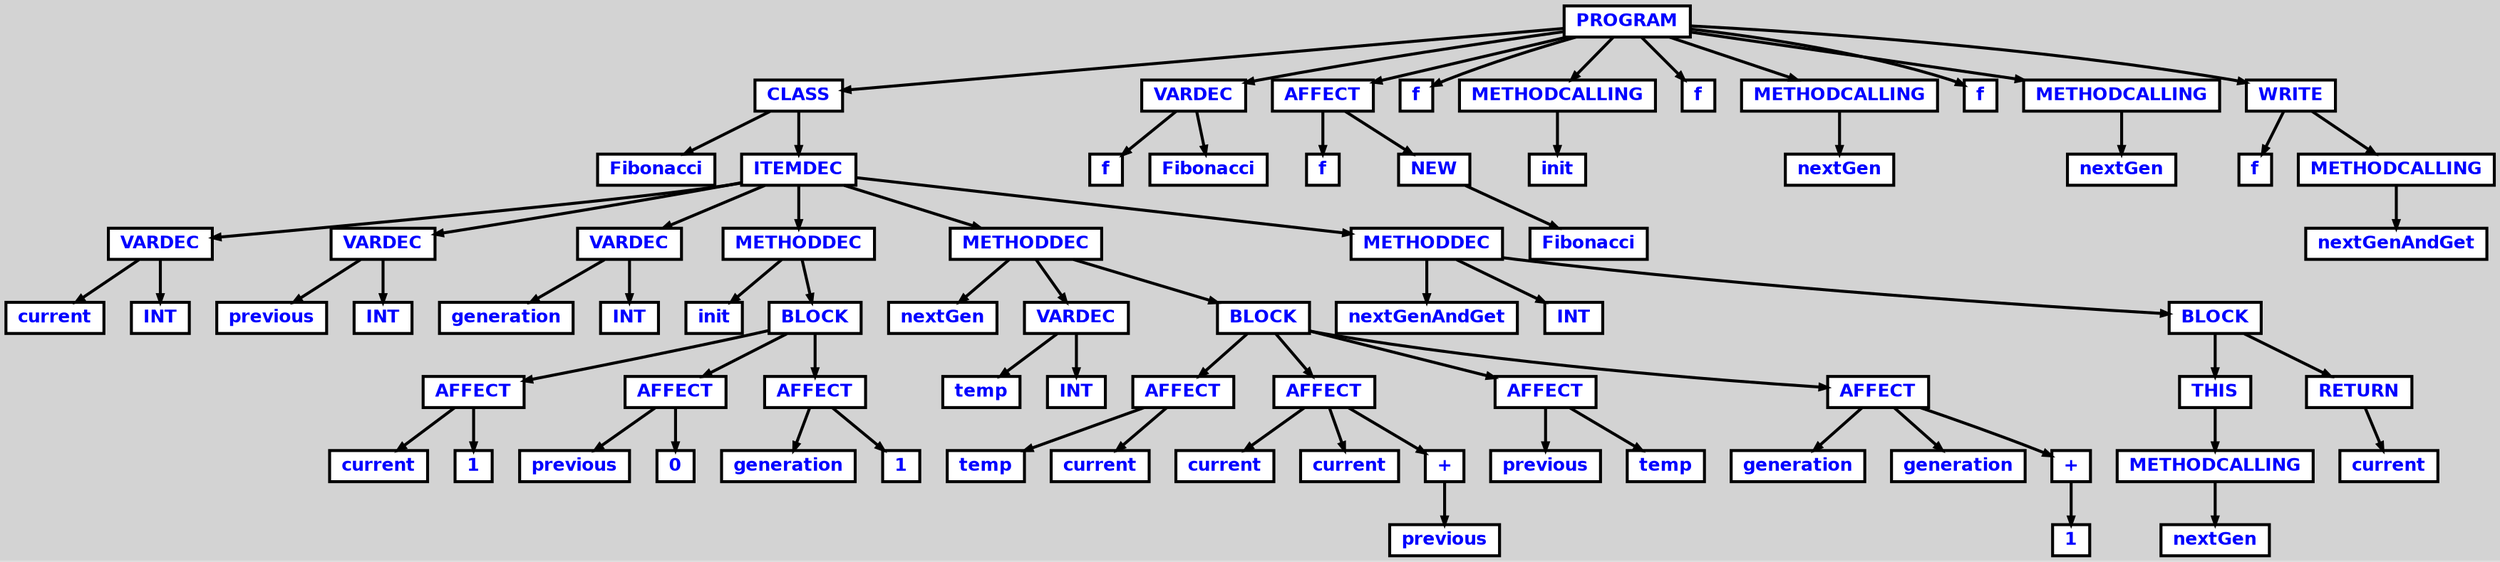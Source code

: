 digraph {

	ordering=out;
	ranksep=.4;
	bgcolor="lightgrey"; node [shape=box, fixedsize=false, fontsize=12, fontname="Helvetica-bold", fontcolor="blue"
		width=.25, height=.25, color="black", fillcolor="white", style="filled, solid, bold"];
	edge [arrowsize=.5, color="black", style="bold"]

  n0 [label="PROGRAM"];
  n1 [label="CLASS"];
  n1 [label="CLASS"];
  n2 [label="Fibonacci"];
  n3 [label="ITEMDEC"];
  n3 [label="ITEMDEC"];
  n4 [label="VARDEC"];
  n4 [label="VARDEC"];
  n5 [label="current"];
  n6 [label="INT"];
  n7 [label="VARDEC"];
  n7 [label="VARDEC"];
  n8 [label="previous"];
  n9 [label="INT"];
  n10 [label="VARDEC"];
  n10 [label="VARDEC"];
  n11 [label="generation"];
  n12 [label="INT"];
  n13 [label="METHODDEC"];
  n13 [label="METHODDEC"];
  n14 [label="init"];
  n15 [label="BLOCK"];
  n15 [label="BLOCK"];
  n16 [label="AFFECT"];
  n16 [label="AFFECT"];
  n17 [label="current"];
  n18 [label="1"];
  n19 [label="AFFECT"];
  n19 [label="AFFECT"];
  n20 [label="previous"];
  n21 [label="0"];
  n22 [label="AFFECT"];
  n22 [label="AFFECT"];
  n23 [label="generation"];
  n24 [label="1"];
  n25 [label="METHODDEC"];
  n25 [label="METHODDEC"];
  n26 [label="nextGen"];
  n27 [label="VARDEC"];
  n27 [label="VARDEC"];
  n28 [label="temp"];
  n29 [label="INT"];
  n30 [label="BLOCK"];
  n30 [label="BLOCK"];
  n31 [label="AFFECT"];
  n31 [label="AFFECT"];
  n32 [label="temp"];
  n33 [label="current"];
  n34 [label="AFFECT"];
  n34 [label="AFFECT"];
  n35 [label="current"];
  n36 [label="current"];
  n37 [label="+"];
  n37 [label="+"];
  n38 [label="previous"];
  n39 [label="AFFECT"];
  n39 [label="AFFECT"];
  n40 [label="previous"];
  n41 [label="temp"];
  n42 [label="AFFECT"];
  n42 [label="AFFECT"];
  n43 [label="generation"];
  n44 [label="generation"];
  n45 [label="+"];
  n45 [label="+"];
  n46 [label="1"];
  n47 [label="METHODDEC"];
  n47 [label="METHODDEC"];
  n48 [label="nextGenAndGet"];
  n49 [label="INT"];
  n50 [label="BLOCK"];
  n50 [label="BLOCK"];
  n51 [label="THIS"];
  n51 [label="THIS"];
  n52 [label="METHODCALLING"];
  n52 [label="METHODCALLING"];
  n53 [label="nextGen"];
  n54 [label="RETURN"];
  n54 [label="RETURN"];
  n55 [label="current"];
  n56 [label="VARDEC"];
  n56 [label="VARDEC"];
  n57 [label="f"];
  n58 [label="Fibonacci"];
  n59 [label="AFFECT"];
  n59 [label="AFFECT"];
  n60 [label="f"];
  n61 [label="NEW"];
  n61 [label="NEW"];
  n62 [label="Fibonacci"];
  n63 [label="f"];
  n64 [label="METHODCALLING"];
  n64 [label="METHODCALLING"];
  n65 [label="init"];
  n66 [label="f"];
  n67 [label="METHODCALLING"];
  n67 [label="METHODCALLING"];
  n68 [label="nextGen"];
  n69 [label="f"];
  n70 [label="METHODCALLING"];
  n70 [label="METHODCALLING"];
  n71 [label="nextGen"];
  n72 [label="WRITE"];
  n72 [label="WRITE"];
  n73 [label="f"];
  n74 [label="METHODCALLING"];
  n74 [label="METHODCALLING"];
  n75 [label="nextGenAndGet"];

  n0 -> n1 // "PROGRAM" -> "CLASS"
  n1 -> n2 // "CLASS" -> "Fibonacci"
  n1 -> n3 // "CLASS" -> "ITEMDEC"
  n3 -> n4 // "ITEMDEC" -> "VARDEC"
  n4 -> n5 // "VARDEC" -> "current"
  n4 -> n6 // "VARDEC" -> "INT"
  n3 -> n7 // "ITEMDEC" -> "VARDEC"
  n7 -> n8 // "VARDEC" -> "previous"
  n7 -> n9 // "VARDEC" -> "INT"
  n3 -> n10 // "ITEMDEC" -> "VARDEC"
  n10 -> n11 // "VARDEC" -> "generation"
  n10 -> n12 // "VARDEC" -> "INT"
  n3 -> n13 // "ITEMDEC" -> "METHODDEC"
  n13 -> n14 // "METHODDEC" -> "init"
  n13 -> n15 // "METHODDEC" -> "BLOCK"
  n15 -> n16 // "BLOCK" -> "AFFECT"
  n16 -> n17 // "AFFECT" -> "current"
  n16 -> n18 // "AFFECT" -> "1"
  n15 -> n19 // "BLOCK" -> "AFFECT"
  n19 -> n20 // "AFFECT" -> "previous"
  n19 -> n21 // "AFFECT" -> "0"
  n15 -> n22 // "BLOCK" -> "AFFECT"
  n22 -> n23 // "AFFECT" -> "generation"
  n22 -> n24 // "AFFECT" -> "1"
  n3 -> n25 // "ITEMDEC" -> "METHODDEC"
  n25 -> n26 // "METHODDEC" -> "nextGen"
  n25 -> n27 // "METHODDEC" -> "VARDEC"
  n27 -> n28 // "VARDEC" -> "temp"
  n27 -> n29 // "VARDEC" -> "INT"
  n25 -> n30 // "METHODDEC" -> "BLOCK"
  n30 -> n31 // "BLOCK" -> "AFFECT"
  n31 -> n32 // "AFFECT" -> "temp"
  n31 -> n33 // "AFFECT" -> "current"
  n30 -> n34 // "BLOCK" -> "AFFECT"
  n34 -> n35 // "AFFECT" -> "current"
  n34 -> n36 // "AFFECT" -> "current"
  n34 -> n37 // "AFFECT" -> "+"
  n37 -> n38 // "+" -> "previous"
  n30 -> n39 // "BLOCK" -> "AFFECT"
  n39 -> n40 // "AFFECT" -> "previous"
  n39 -> n41 // "AFFECT" -> "temp"
  n30 -> n42 // "BLOCK" -> "AFFECT"
  n42 -> n43 // "AFFECT" -> "generation"
  n42 -> n44 // "AFFECT" -> "generation"
  n42 -> n45 // "AFFECT" -> "+"
  n45 -> n46 // "+" -> "1"
  n3 -> n47 // "ITEMDEC" -> "METHODDEC"
  n47 -> n48 // "METHODDEC" -> "nextGenAndGet"
  n47 -> n49 // "METHODDEC" -> "INT"
  n47 -> n50 // "METHODDEC" -> "BLOCK"
  n50 -> n51 // "BLOCK" -> "THIS"
  n51 -> n52 // "THIS" -> "METHODCALLING"
  n52 -> n53 // "METHODCALLING" -> "nextGen"
  n50 -> n54 // "BLOCK" -> "RETURN"
  n54 -> n55 // "RETURN" -> "current"
  n0 -> n56 // "PROGRAM" -> "VARDEC"
  n56 -> n57 // "VARDEC" -> "f"
  n56 -> n58 // "VARDEC" -> "Fibonacci"
  n0 -> n59 // "PROGRAM" -> "AFFECT"
  n59 -> n60 // "AFFECT" -> "f"
  n59 -> n61 // "AFFECT" -> "NEW"
  n61 -> n62 // "NEW" -> "Fibonacci"
  n0 -> n63 // "PROGRAM" -> "f"
  n0 -> n64 // "PROGRAM" -> "METHODCALLING"
  n64 -> n65 // "METHODCALLING" -> "init"
  n0 -> n66 // "PROGRAM" -> "f"
  n0 -> n67 // "PROGRAM" -> "METHODCALLING"
  n67 -> n68 // "METHODCALLING" -> "nextGen"
  n0 -> n69 // "PROGRAM" -> "f"
  n0 -> n70 // "PROGRAM" -> "METHODCALLING"
  n70 -> n71 // "METHODCALLING" -> "nextGen"
  n0 -> n72 // "PROGRAM" -> "WRITE"
  n72 -> n73 // "WRITE" -> "f"
  n72 -> n74 // "WRITE" -> "METHODCALLING"
  n74 -> n75 // "METHODCALLING" -> "nextGenAndGet"

}
